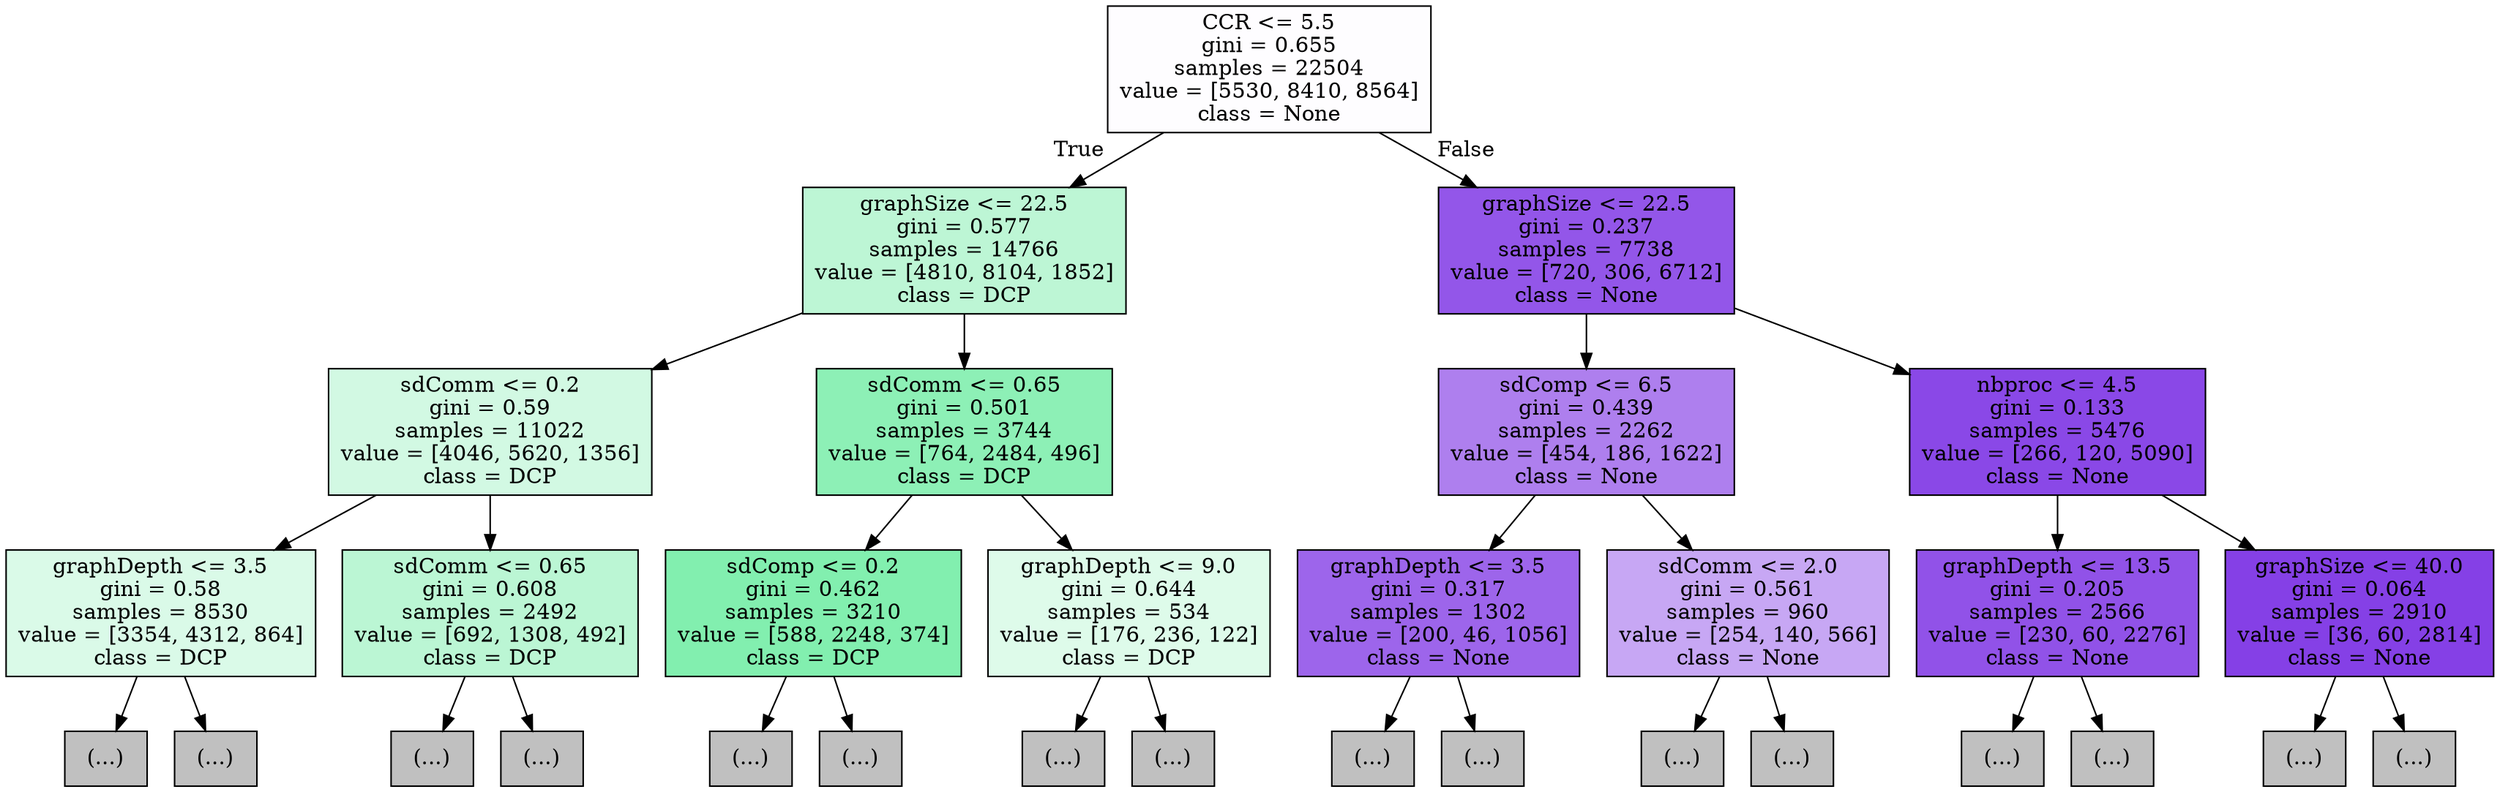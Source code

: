 digraph Tree {
node [shape=box, style="filled", color="black"] ;
0 [label="CCR <= 5.5\ngini = 0.655\nsamples = 22504\nvalue = [5530, 8410, 8564]\nclass = None", fillcolor="#fefdff"] ;
1 [label="graphSize <= 22.5\ngini = 0.577\nsamples = 14766\nvalue = [4810, 8104, 1852]\nclass = DCP", fillcolor="#bdf6d5"] ;
0 -> 1 [labeldistance=2.5, labelangle=45, headlabel="True"] ;
2 [label="sdComm <= 0.2\ngini = 0.59\nsamples = 11022\nvalue = [4046, 5620, 1356]\nclass = DCP", fillcolor="#d2f9e3"] ;
1 -> 2 ;
3 [label="graphDepth <= 3.5\ngini = 0.58\nsamples = 8530\nvalue = [3354, 4312, 864]\nclass = DCP", fillcolor="#dafae8"] ;
2 -> 3 ;
4 [label="(...)", fillcolor="#C0C0C0"] ;
3 -> 4 ;
49 [label="(...)", fillcolor="#C0C0C0"] ;
3 -> 49 ;
94 [label="sdComm <= 0.65\ngini = 0.608\nsamples = 2492\nvalue = [692, 1308, 492]\nclass = DCP", fillcolor="#bbf6d4"] ;
2 -> 94 ;
95 [label="(...)", fillcolor="#C0C0C0"] ;
94 -> 95 ;
116 [label="(...)", fillcolor="#C0C0C0"] ;
94 -> 116 ;
139 [label="sdComm <= 0.65\ngini = 0.501\nsamples = 3744\nvalue = [764, 2484, 496]\nclass = DCP", fillcolor="#8df0b6"] ;
1 -> 139 ;
140 [label="sdComp <= 0.2\ngini = 0.462\nsamples = 3210\nvalue = [588, 2248, 374]\nclass = DCP", fillcolor="#82efaf"] ;
139 -> 140 ;
141 [label="(...)", fillcolor="#C0C0C0"] ;
140 -> 141 ;
270 [label="(...)", fillcolor="#C0C0C0"] ;
140 -> 270 ;
311 [label="graphDepth <= 9.0\ngini = 0.644\nsamples = 534\nvalue = [176, 236, 122]\nclass = DCP", fillcolor="#defbea"] ;
139 -> 311 ;
312 [label="(...)", fillcolor="#C0C0C0"] ;
311 -> 312 ;
325 [label="(...)", fillcolor="#C0C0C0"] ;
311 -> 325 ;
356 [label="graphSize <= 22.5\ngini = 0.237\nsamples = 7738\nvalue = [720, 306, 6712]\nclass = None", fillcolor="#9356e9"] ;
0 -> 356 [labeldistance=2.5, labelangle=-45, headlabel="False"] ;
357 [label="sdComp <= 6.5\ngini = 0.439\nsamples = 2262\nvalue = [454, 186, 1622]\nclass = None", fillcolor="#ae7fee"] ;
356 -> 357 ;
358 [label="graphDepth <= 3.5\ngini = 0.317\nsamples = 1302\nvalue = [200, 46, 1056]\nclass = None", fillcolor="#9d65eb"] ;
357 -> 358 ;
359 [label="(...)", fillcolor="#C0C0C0"] ;
358 -> 359 ;
374 [label="(...)", fillcolor="#C0C0C0"] ;
358 -> 374 ;
387 [label="sdComm <= 2.0\ngini = 0.561\nsamples = 960\nvalue = [254, 140, 566]\nclass = None", fillcolor="#c7a7f4"] ;
357 -> 387 ;
388 [label="(...)", fillcolor="#C0C0C0"] ;
387 -> 388 ;
395 [label="(...)", fillcolor="#C0C0C0"] ;
387 -> 395 ;
406 [label="nbproc <= 4.5\ngini = 0.133\nsamples = 5476\nvalue = [266, 120, 5090]\nclass = None", fillcolor="#8a48e7"] ;
356 -> 406 ;
407 [label="graphDepth <= 13.5\ngini = 0.205\nsamples = 2566\nvalue = [230, 60, 2276]\nclass = None", fillcolor="#9152e8"] ;
406 -> 407 ;
408 [label="(...)", fillcolor="#C0C0C0"] ;
407 -> 408 ;
415 [label="(...)", fillcolor="#C0C0C0"] ;
407 -> 415 ;
438 [label="graphSize <= 40.0\ngini = 0.064\nsamples = 2910\nvalue = [36, 60, 2814]\nclass = None", fillcolor="#8540e6"] ;
406 -> 438 ;
439 [label="(...)", fillcolor="#C0C0C0"] ;
438 -> 439 ;
456 [label="(...)", fillcolor="#C0C0C0"] ;
438 -> 456 ;
}